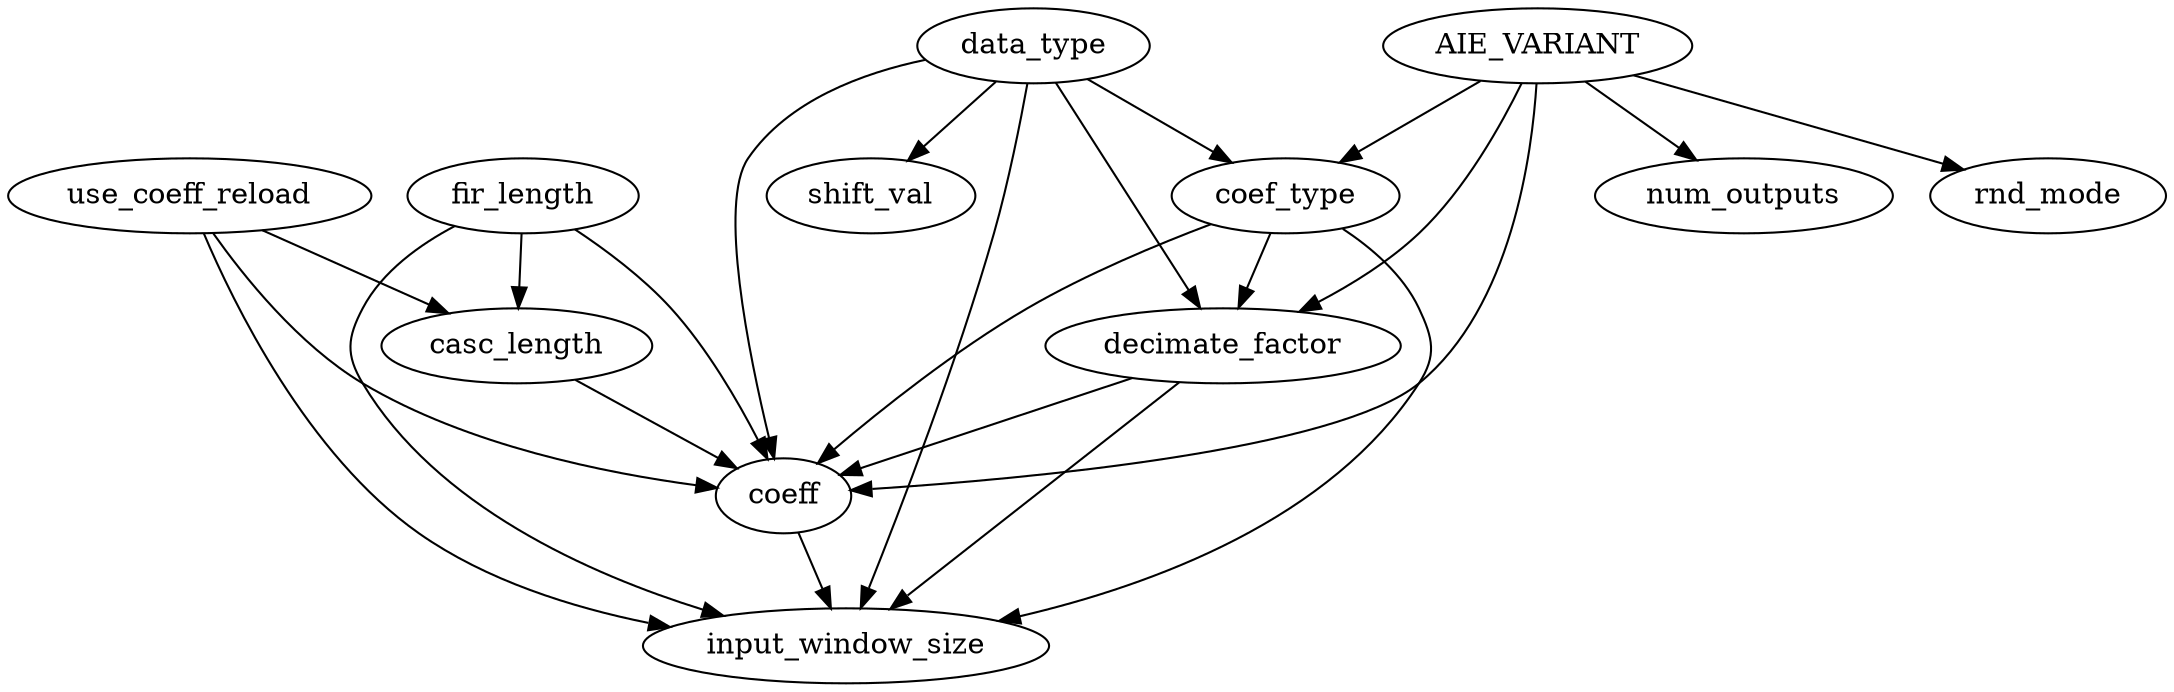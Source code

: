 digraph G {
use_coeff_reload -> casc_length;
fir_length -> casc_length;
AIE_VARIANT -> rnd_mode;
data_type -> shift_val;
data_type -> coef_type;
AIE_VARIANT -> coef_type;
AIE_VARIANT -> num_outputs;
use_coeff_reload -> coeff;
coef_type -> coeff;
fir_length -> coeff;
data_type -> coeff;
casc_length -> coeff;
decimate_factor -> coeff;
AIE_VARIANT -> coeff;
data_type -> decimate_factor;
coef_type -> decimate_factor;
AIE_VARIANT -> decimate_factor;
data_type -> input_window_size;
coef_type -> input_window_size;
use_coeff_reload -> input_window_size;
coeff -> input_window_size;
fir_length -> input_window_size;
decimate_factor -> input_window_size;
}
